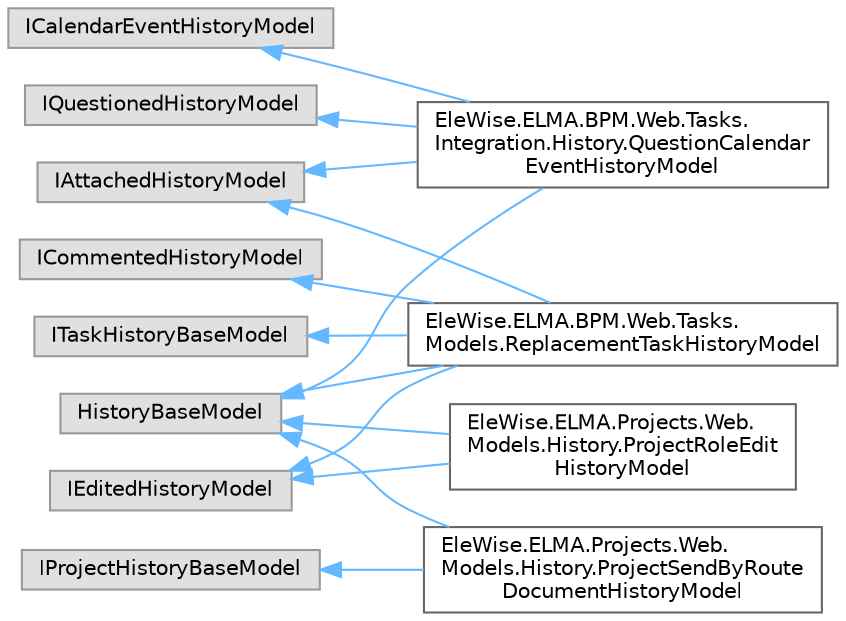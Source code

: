 digraph "Graphical Class Hierarchy"
{
 // LATEX_PDF_SIZE
  bgcolor="transparent";
  edge [fontname=Helvetica,fontsize=10,labelfontname=Helvetica,labelfontsize=10];
  node [fontname=Helvetica,fontsize=10,shape=box,height=0.2,width=0.4];
  rankdir="LR";
  Node0 [id="Node000000",label="HistoryBaseModel",height=0.2,width=0.4,color="grey60", fillcolor="#E0E0E0", style="filled",tooltip=" "];
  Node0 -> Node1 [id="edge1546_Node000000_Node000001",dir="back",color="steelblue1",style="solid",tooltip=" "];
  Node1 [id="Node000001",label="EleWise.ELMA.BPM.Web.Tasks.\lIntegration.History.QuestionCalendar\lEventHistoryModel",height=0.2,width=0.4,color="grey40", fillcolor="white", style="filled",URL="$class_ele_wise_1_1_e_l_m_a_1_1_b_p_m_1_1_web_1_1_tasks_1_1_integration_1_1_history_1_1_question_calendar_event_history_model.html",tooltip=" "];
  Node0 -> Node3 [id="edge1547_Node000000_Node000003",dir="back",color="steelblue1",style="solid",tooltip=" "];
  Node3 [id="Node000003",label="EleWise.ELMA.BPM.Web.Tasks.\lModels.ReplacementTaskHistoryModel",height=0.2,width=0.4,color="grey40", fillcolor="white", style="filled",URL="$class_ele_wise_1_1_e_l_m_a_1_1_b_p_m_1_1_web_1_1_tasks_1_1_models_1_1_replacement_task_history_model.html",tooltip=" "];
  Node0 -> Node6 [id="edge1548_Node000000_Node000006",dir="back",color="steelblue1",style="solid",tooltip=" "];
  Node6 [id="Node000006",label="EleWise.ELMA.Projects.Web.\lModels.History.ProjectRoleEdit\lHistoryModel",height=0.2,width=0.4,color="grey40", fillcolor="white", style="filled",URL="$class_ele_wise_1_1_e_l_m_a_1_1_projects_1_1_web_1_1_models_1_1_history_1_1_project_role_edit_history_model.html",tooltip="Модель представления истории сущности \"Роль в проекте\" для действия \"Редактирование\"."];
  Node0 -> Node10 [id="edge1549_Node000000_Node000010",dir="back",color="steelblue1",style="solid",tooltip=" "];
  Node10 [id="Node000010",label="EleWise.ELMA.Projects.Web.\lModels.History.ProjectSendByRoute\lDocumentHistoryModel",height=0.2,width=0.4,color="grey40", fillcolor="white", style="filled",URL="$class_ele_wise_1_1_e_l_m_a_1_1_projects_1_1_web_1_1_models_1_1_history_1_1_project_send_by_route_document_history_model.html",tooltip="Модель представления истории проекта для действий \"Отправлен по маршруту\"."];
  Node2 [id="Node000002",label="IAttachedHistoryModel",height=0.2,width=0.4,color="grey60", fillcolor="#E0E0E0", style="filled",tooltip=" "];
  Node2 -> Node1 [id="edge1550_Node000002_Node000001",dir="back",color="steelblue1",style="solid",tooltip=" "];
  Node2 -> Node3 [id="edge1551_Node000002_Node000003",dir="back",color="steelblue1",style="solid",tooltip=" "];
  Node8 [id="Node000008",label="ICalendarEventHistoryModel",height=0.2,width=0.4,color="grey60", fillcolor="#E0E0E0", style="filled",tooltip=" "];
  Node8 -> Node1 [id="edge1552_Node000008_Node000001",dir="back",color="steelblue1",style="solid",tooltip=" "];
  Node4 [id="Node000004",label="ICommentedHistoryModel",height=0.2,width=0.4,color="grey60", fillcolor="#E0E0E0", style="filled",tooltip=" "];
  Node4 -> Node3 [id="edge1553_Node000004_Node000003",dir="back",color="steelblue1",style="solid",tooltip=" "];
  Node5 [id="Node000005",label="IEditedHistoryModel",height=0.2,width=0.4,color="grey60", fillcolor="#E0E0E0", style="filled",tooltip=" "];
  Node5 -> Node3 [id="edge1554_Node000005_Node000003",dir="back",color="steelblue1",style="solid",tooltip=" "];
  Node5 -> Node6 [id="edge1555_Node000005_Node000006",dir="back",color="steelblue1",style="solid",tooltip=" "];
  Node11 [id="Node000011",label="IProjectHistoryBaseModel",height=0.2,width=0.4,color="grey60", fillcolor="#E0E0E0", style="filled",tooltip=" "];
  Node11 -> Node10 [id="edge1556_Node000011_Node000010",dir="back",color="steelblue1",style="solid",tooltip=" "];
  Node9 [id="Node000009",label="IQuestionedHistoryModel",height=0.2,width=0.4,color="grey60", fillcolor="#E0E0E0", style="filled",tooltip=" "];
  Node9 -> Node1 [id="edge1557_Node000009_Node000001",dir="back",color="steelblue1",style="solid",tooltip=" "];
  Node7 [id="Node000007",label="ITaskHistoryBaseModel",height=0.2,width=0.4,color="grey60", fillcolor="#E0E0E0", style="filled",tooltip=" "];
  Node7 -> Node3 [id="edge1558_Node000007_Node000003",dir="back",color="steelblue1",style="solid",tooltip=" "];
}
